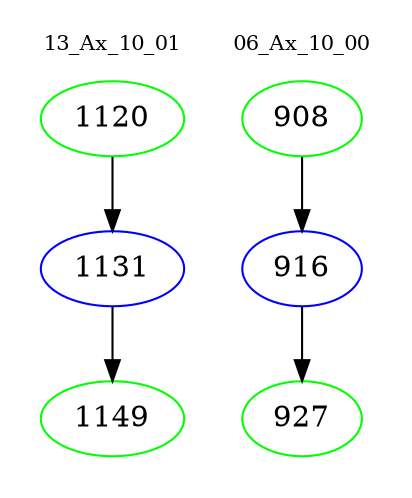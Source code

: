 digraph{
subgraph cluster_0 {
color = white
label = "13_Ax_10_01";
fontsize=10;
T0_1120 [label="1120", color="green"]
T0_1120 -> T0_1131 [color="black"]
T0_1131 [label="1131", color="blue"]
T0_1131 -> T0_1149 [color="black"]
T0_1149 [label="1149", color="green"]
}
subgraph cluster_1 {
color = white
label = "06_Ax_10_00";
fontsize=10;
T1_908 [label="908", color="green"]
T1_908 -> T1_916 [color="black"]
T1_916 [label="916", color="blue"]
T1_916 -> T1_927 [color="black"]
T1_927 [label="927", color="green"]
}
}
